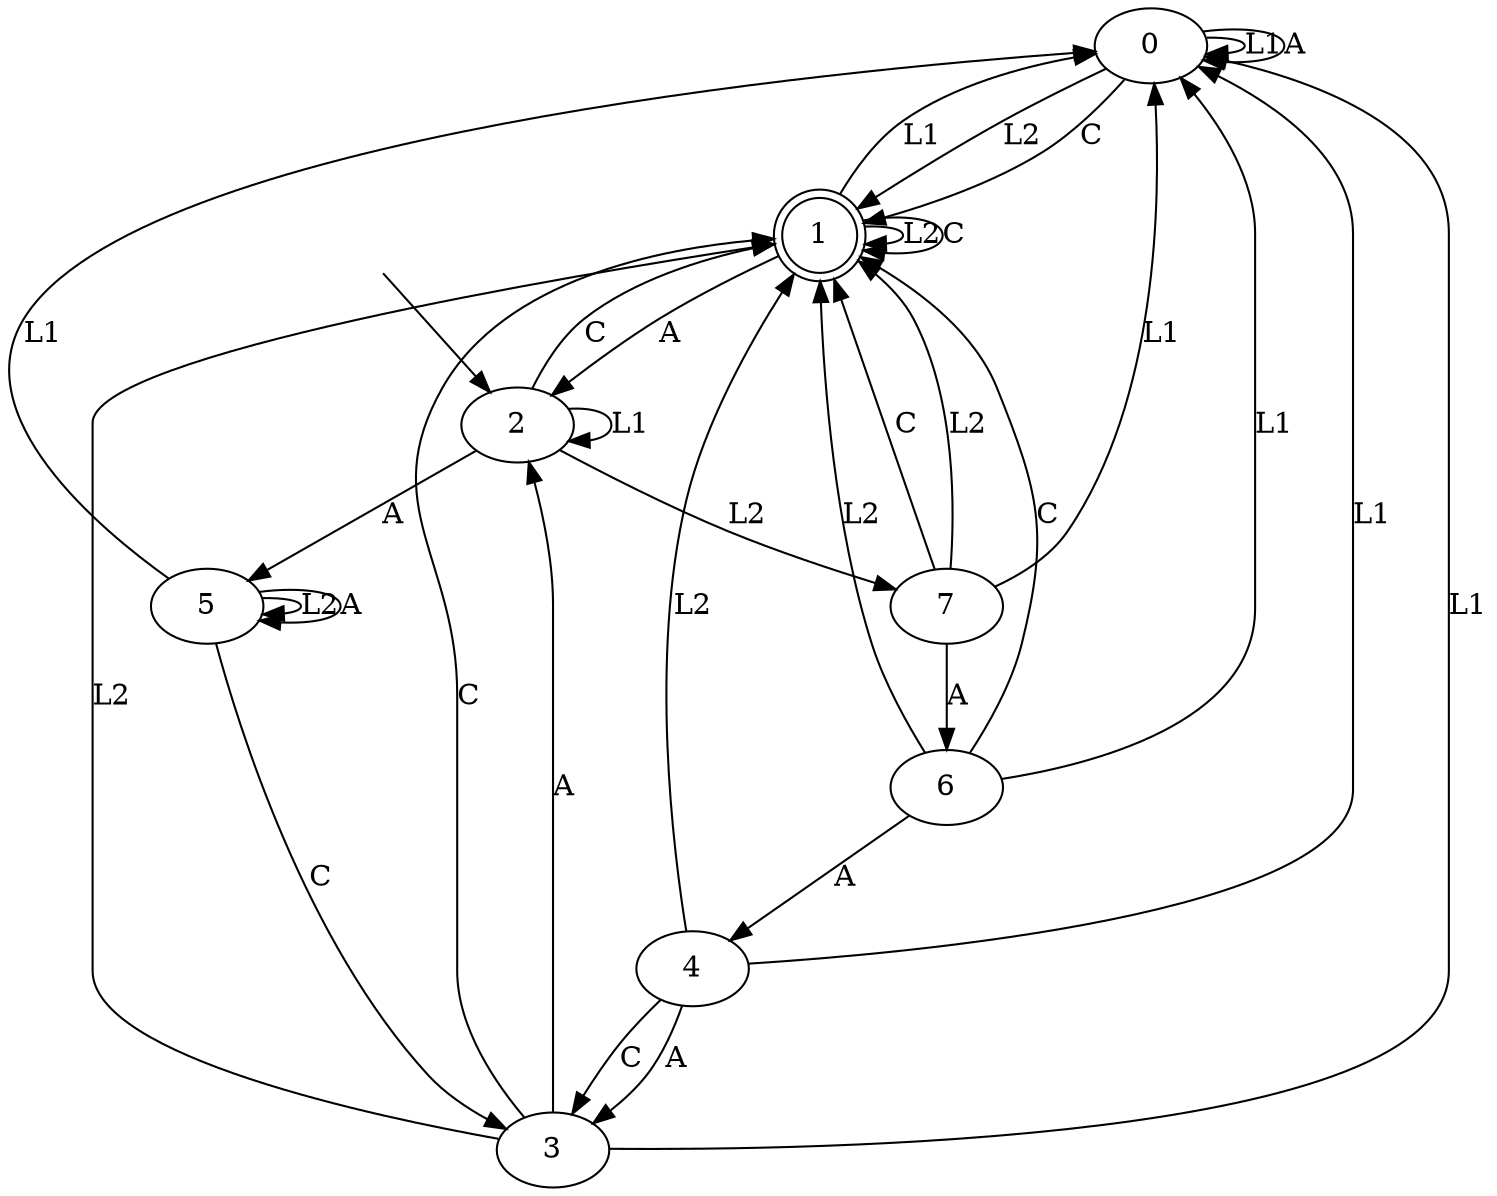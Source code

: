 digraph "output/magento_result_a_0.7" {
0 [label=0];
1 [label=1, shape=doublecircle];
2 [label=2];
3 [label=3];
4 [label=4];
5 [label=5];
6 [label=6];
7 [label=7];
0 -> 0  [label=L1];
0 -> 1  [label=L2];
0 -> 0  [label=A];
0 -> 1  [label=C];
1 -> 0  [label=L1];
1 -> 1  [label=L2];
1 -> 2  [label=A];
1 -> 1  [label=C];
2 -> 2  [label=L1];
2 -> 7  [label=L2];
2 -> 5  [label=A];
2 -> 1  [label=C];
3 -> 0  [label=L1];
3 -> 1  [label=L2];
3 -> 2  [label=A];
3 -> 1  [label=C];
4 -> 0  [label=L1];
4 -> 1  [label=L2];
4 -> 3  [label=A];
4 -> 3  [label=C];
5 -> 0  [label=L1];
5 -> 5  [label=L2];
5 -> 5  [label=A];
5 -> 3  [label=C];
6 -> 0  [label=L1];
6 -> 1  [label=L2];
6 -> 4  [label=A];
6 -> 1  [label=C];
7 -> 0  [label=L1];
7 -> 1  [label=L2];
7 -> 6  [label=A];
7 -> 1  [label=C];
__start0 [label="", shape=none];
__start0 -> 2  [label=""];
}
